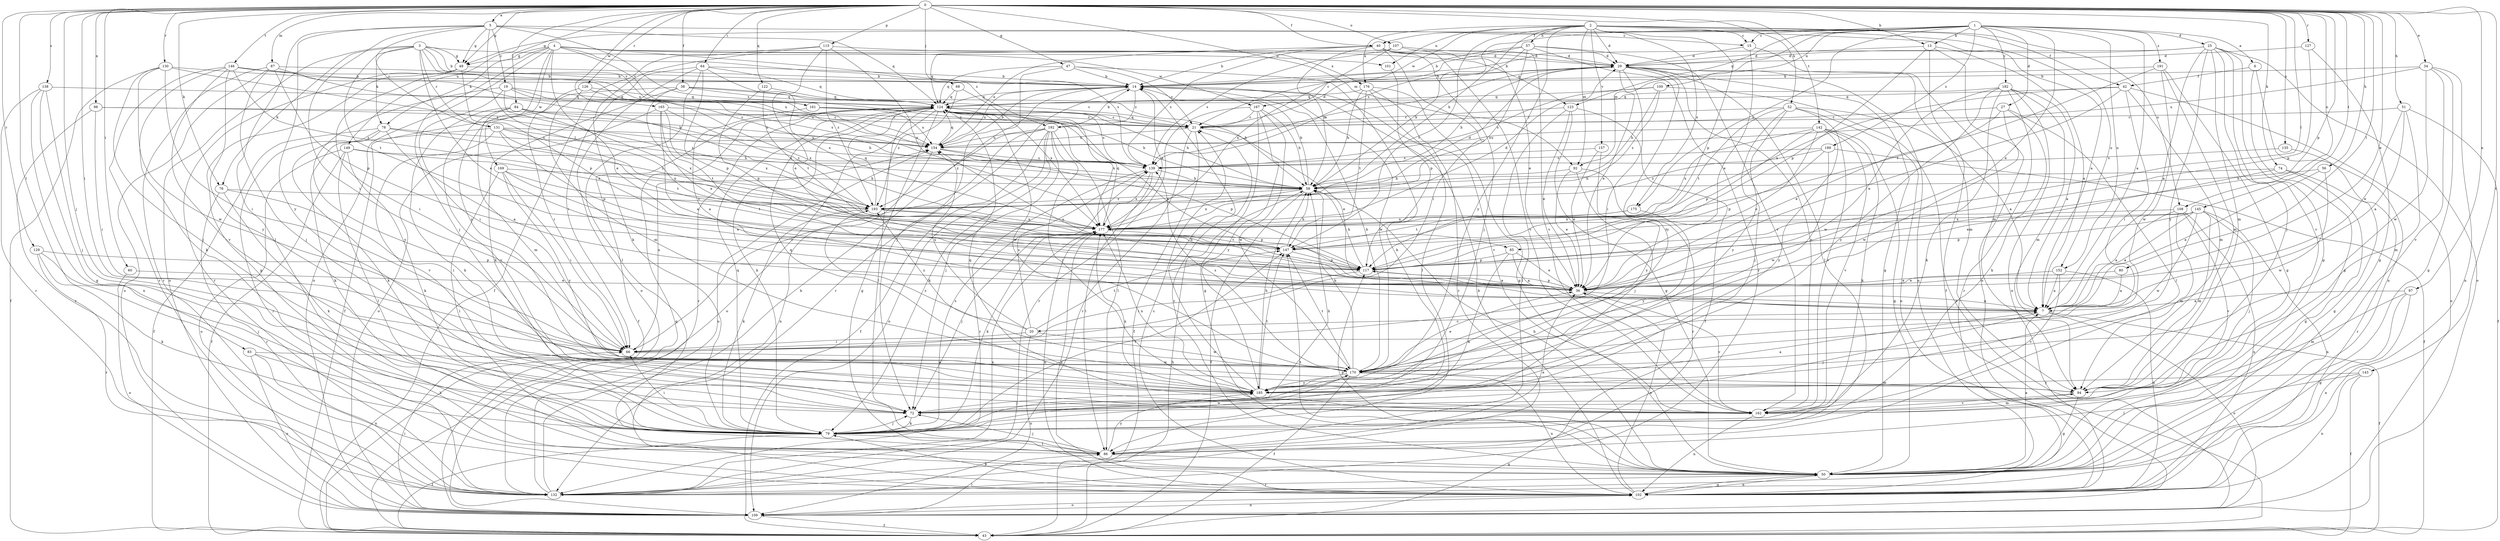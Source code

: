 strict digraph  {
0;
1;
2;
3;
4;
5;
6;
7;
13;
14;
15;
19;
20;
21;
25;
27;
29;
34;
36;
38;
40;
42;
43;
47;
49;
50;
51;
52;
56;
57;
58;
60;
64;
66;
68;
72;
74;
76;
78;
79;
80;
83;
84;
85;
86;
87;
92;
94;
97;
98;
100;
101;
102;
107;
108;
109;
115;
117;
122;
123;
124;
126;
127;
129;
130;
131;
132;
135;
138;
139;
142;
143;
145;
146;
147;
149;
152;
154;
157;
161;
162;
165;
167;
169;
170;
175;
176;
177;
182;
185;
189;
191;
192;
193;
0 -> 5  [label=a];
0 -> 13  [label=b];
0 -> 34  [label=e];
0 -> 36  [label=e];
0 -> 38  [label=f];
0 -> 40  [label=f];
0 -> 47  [label=g];
0 -> 49  [label=g];
0 -> 51  [label=h];
0 -> 52  [label=h];
0 -> 56  [label=h];
0 -> 60  [label=i];
0 -> 64  [label=i];
0 -> 66  [label=i];
0 -> 68  [label=j];
0 -> 72  [label=j];
0 -> 74  [label=k];
0 -> 76  [label=k];
0 -> 80  [label=l];
0 -> 83  [label=l];
0 -> 84  [label=l];
0 -> 85  [label=l];
0 -> 87  [label=m];
0 -> 92  [label=m];
0 -> 97  [label=n];
0 -> 98  [label=n];
0 -> 107  [label=o];
0 -> 108  [label=o];
0 -> 115  [label=p];
0 -> 117  [label=p];
0 -> 122  [label=q];
0 -> 126  [label=r];
0 -> 127  [label=r];
0 -> 129  [label=r];
0 -> 130  [label=r];
0 -> 135  [label=s];
0 -> 138  [label=s];
0 -> 142  [label=t];
0 -> 143  [label=t];
0 -> 145  [label=t];
0 -> 146  [label=t];
0 -> 149  [label=u];
0 -> 165  [label=w];
1 -> 6  [label=a];
1 -> 7  [label=a];
1 -> 13  [label=b];
1 -> 15  [label=c];
1 -> 25  [label=d];
1 -> 27  [label=d];
1 -> 36  [label=e];
1 -> 40  [label=f];
1 -> 49  [label=g];
1 -> 92  [label=m];
1 -> 100  [label=n];
1 -> 123  [label=q];
1 -> 139  [label=s];
1 -> 152  [label=u];
1 -> 175  [label=x];
1 -> 182  [label=y];
1 -> 189  [label=z];
1 -> 191  [label=z];
2 -> 7  [label=a];
2 -> 15  [label=c];
2 -> 29  [label=d];
2 -> 42  [label=f];
2 -> 57  [label=h];
2 -> 58  [label=h];
2 -> 92  [label=m];
2 -> 101  [label=n];
2 -> 108  [label=o];
2 -> 117  [label=p];
2 -> 147  [label=t];
2 -> 152  [label=u];
2 -> 157  [label=v];
2 -> 167  [label=w];
2 -> 175  [label=x];
2 -> 176  [label=x];
2 -> 185  [label=y];
3 -> 14  [label=b];
3 -> 36  [label=e];
3 -> 49  [label=g];
3 -> 76  [label=k];
3 -> 78  [label=k];
3 -> 101  [label=n];
3 -> 109  [label=o];
3 -> 131  [label=r];
3 -> 147  [label=t];
3 -> 154  [label=u];
3 -> 161  [label=v];
4 -> 36  [label=e];
4 -> 49  [label=g];
4 -> 72  [label=j];
4 -> 78  [label=k];
4 -> 109  [label=o];
4 -> 123  [label=q];
4 -> 139  [label=s];
4 -> 161  [label=v];
4 -> 167  [label=w];
4 -> 169  [label=w];
4 -> 176  [label=x];
4 -> 185  [label=y];
4 -> 192  [label=z];
5 -> 15  [label=c];
5 -> 19  [label=c];
5 -> 49  [label=g];
5 -> 66  [label=i];
5 -> 85  [label=l];
5 -> 86  [label=l];
5 -> 124  [label=q];
5 -> 131  [label=r];
5 -> 139  [label=s];
5 -> 185  [label=y];
6 -> 42  [label=f];
6 -> 50  [label=g];
6 -> 102  [label=n];
7 -> 20  [label=c];
7 -> 43  [label=f];
7 -> 72  [label=j];
7 -> 109  [label=o];
13 -> 7  [label=a];
13 -> 29  [label=d];
13 -> 43  [label=f];
13 -> 109  [label=o];
13 -> 117  [label=p];
14 -> 124  [label=q];
14 -> 132  [label=r];
14 -> 154  [label=u];
14 -> 162  [label=v];
14 -> 170  [label=w];
14 -> 177  [label=x];
14 -> 192  [label=z];
15 -> 29  [label=d];
15 -> 36  [label=e];
15 -> 94  [label=m];
19 -> 66  [label=i];
19 -> 124  [label=q];
19 -> 139  [label=s];
19 -> 154  [label=u];
19 -> 185  [label=y];
19 -> 193  [label=z];
20 -> 66  [label=i];
20 -> 109  [label=o];
20 -> 139  [label=s];
20 -> 147  [label=t];
20 -> 154  [label=u];
20 -> 170  [label=w];
20 -> 193  [label=z];
21 -> 29  [label=d];
21 -> 36  [label=e];
21 -> 43  [label=f];
21 -> 124  [label=q];
21 -> 132  [label=r];
21 -> 154  [label=u];
25 -> 7  [label=a];
25 -> 14  [label=b];
25 -> 29  [label=d];
25 -> 50  [label=g];
25 -> 72  [label=j];
25 -> 94  [label=m];
25 -> 109  [label=o];
25 -> 162  [label=v];
25 -> 185  [label=y];
27 -> 21  [label=c];
27 -> 36  [label=e];
27 -> 79  [label=k];
27 -> 86  [label=l];
27 -> 170  [label=w];
29 -> 14  [label=b];
29 -> 36  [label=e];
29 -> 50  [label=g];
29 -> 58  [label=h];
29 -> 66  [label=i];
29 -> 86  [label=l];
29 -> 94  [label=m];
29 -> 102  [label=n];
29 -> 139  [label=s];
29 -> 162  [label=v];
29 -> 185  [label=y];
34 -> 14  [label=b];
34 -> 50  [label=g];
34 -> 102  [label=n];
34 -> 154  [label=u];
34 -> 162  [label=v];
34 -> 170  [label=w];
36 -> 7  [label=a];
36 -> 117  [label=p];
36 -> 154  [label=u];
36 -> 162  [label=v];
38 -> 21  [label=c];
38 -> 36  [label=e];
38 -> 43  [label=f];
38 -> 58  [label=h];
38 -> 79  [label=k];
38 -> 124  [label=q];
40 -> 14  [label=b];
40 -> 29  [label=d];
40 -> 36  [label=e];
40 -> 58  [label=h];
40 -> 66  [label=i];
40 -> 72  [label=j];
40 -> 139  [label=s];
40 -> 154  [label=u];
40 -> 162  [label=v];
42 -> 36  [label=e];
42 -> 66  [label=i];
42 -> 94  [label=m];
42 -> 109  [label=o];
42 -> 124  [label=q];
42 -> 177  [label=x];
43 -> 58  [label=h];
43 -> 124  [label=q];
47 -> 14  [label=b];
47 -> 21  [label=c];
47 -> 72  [label=j];
47 -> 79  [label=k];
47 -> 124  [label=q];
49 -> 14  [label=b];
49 -> 50  [label=g];
49 -> 66  [label=i];
49 -> 117  [label=p];
49 -> 132  [label=r];
50 -> 7  [label=a];
50 -> 21  [label=c];
50 -> 58  [label=h];
50 -> 102  [label=n];
50 -> 117  [label=p];
50 -> 132  [label=r];
50 -> 147  [label=t];
51 -> 7  [label=a];
51 -> 21  [label=c];
51 -> 36  [label=e];
51 -> 43  [label=f];
51 -> 94  [label=m];
52 -> 7  [label=a];
52 -> 21  [label=c];
52 -> 72  [label=j];
52 -> 102  [label=n];
52 -> 147  [label=t];
52 -> 162  [label=v];
52 -> 185  [label=y];
56 -> 7  [label=a];
56 -> 58  [label=h];
56 -> 170  [label=w];
57 -> 14  [label=b];
57 -> 21  [label=c];
57 -> 29  [label=d];
57 -> 58  [label=h];
57 -> 132  [label=r];
57 -> 162  [label=v];
57 -> 177  [label=x];
58 -> 14  [label=b];
58 -> 43  [label=f];
58 -> 177  [label=x];
58 -> 193  [label=z];
60 -> 36  [label=e];
60 -> 109  [label=o];
64 -> 14  [label=b];
64 -> 66  [label=i];
64 -> 86  [label=l];
64 -> 109  [label=o];
64 -> 117  [label=p];
64 -> 124  [label=q];
64 -> 177  [label=x];
66 -> 154  [label=u];
66 -> 170  [label=w];
68 -> 124  [label=q];
68 -> 177  [label=x];
68 -> 193  [label=z];
72 -> 79  [label=k];
74 -> 36  [label=e];
74 -> 50  [label=g];
74 -> 58  [label=h];
74 -> 132  [label=r];
76 -> 66  [label=i];
76 -> 79  [label=k];
76 -> 132  [label=r];
76 -> 193  [label=z];
78 -> 7  [label=a];
78 -> 43  [label=f];
78 -> 79  [label=k];
78 -> 132  [label=r];
78 -> 154  [label=u];
78 -> 193  [label=z];
79 -> 43  [label=f];
79 -> 58  [label=h];
79 -> 66  [label=i];
79 -> 72  [label=j];
79 -> 86  [label=l];
79 -> 124  [label=q];
79 -> 139  [label=s];
79 -> 147  [label=t];
79 -> 170  [label=w];
80 -> 7  [label=a];
80 -> 36  [label=e];
83 -> 79  [label=k];
83 -> 102  [label=n];
83 -> 109  [label=o];
83 -> 170  [label=w];
84 -> 21  [label=c];
84 -> 58  [label=h];
84 -> 79  [label=k];
84 -> 94  [label=m];
84 -> 162  [label=v];
84 -> 177  [label=x];
85 -> 7  [label=a];
85 -> 36  [label=e];
85 -> 79  [label=k];
85 -> 117  [label=p];
86 -> 36  [label=e];
86 -> 50  [label=g];
86 -> 72  [label=j];
86 -> 185  [label=y];
87 -> 14  [label=b];
87 -> 58  [label=h];
87 -> 72  [label=j];
87 -> 109  [label=o];
87 -> 117  [label=p];
87 -> 132  [label=r];
92 -> 36  [label=e];
92 -> 58  [label=h];
92 -> 72  [label=j];
92 -> 132  [label=r];
94 -> 50  [label=g];
94 -> 162  [label=v];
97 -> 7  [label=a];
97 -> 50  [label=g];
97 -> 94  [label=m];
97 -> 102  [label=n];
98 -> 21  [label=c];
98 -> 66  [label=i];
98 -> 132  [label=r];
98 -> 154  [label=u];
100 -> 58  [label=h];
100 -> 109  [label=o];
100 -> 124  [label=q];
100 -> 139  [label=s];
100 -> 193  [label=z];
101 -> 117  [label=p];
102 -> 14  [label=b];
102 -> 21  [label=c];
102 -> 36  [label=e];
102 -> 50  [label=g];
102 -> 79  [label=k];
102 -> 109  [label=o];
102 -> 177  [label=x];
107 -> 29  [label=d];
107 -> 124  [label=q];
107 -> 139  [label=s];
107 -> 162  [label=v];
107 -> 177  [label=x];
108 -> 7  [label=a];
108 -> 94  [label=m];
108 -> 102  [label=n];
108 -> 162  [label=v];
108 -> 177  [label=x];
109 -> 43  [label=f];
109 -> 66  [label=i];
109 -> 86  [label=l];
109 -> 102  [label=n];
115 -> 29  [label=d];
115 -> 36  [label=e];
115 -> 43  [label=f];
115 -> 79  [label=k];
115 -> 177  [label=x];
115 -> 193  [label=z];
117 -> 36  [label=e];
117 -> 58  [label=h];
117 -> 66  [label=i];
122 -> 117  [label=p];
122 -> 124  [label=q];
122 -> 147  [label=t];
123 -> 21  [label=c];
123 -> 36  [label=e];
123 -> 43  [label=f];
123 -> 50  [label=g];
123 -> 86  [label=l];
124 -> 21  [label=c];
124 -> 36  [label=e];
124 -> 43  [label=f];
124 -> 50  [label=g];
124 -> 58  [label=h];
124 -> 79  [label=k];
124 -> 86  [label=l];
124 -> 109  [label=o];
124 -> 132  [label=r];
124 -> 139  [label=s];
124 -> 170  [label=w];
124 -> 177  [label=x];
126 -> 66  [label=i];
126 -> 94  [label=m];
126 -> 124  [label=q];
126 -> 177  [label=x];
127 -> 29  [label=d];
127 -> 50  [label=g];
127 -> 117  [label=p];
129 -> 72  [label=j];
129 -> 79  [label=k];
129 -> 117  [label=p];
129 -> 132  [label=r];
130 -> 14  [label=b];
130 -> 43  [label=f];
130 -> 66  [label=i];
130 -> 72  [label=j];
130 -> 139  [label=s];
130 -> 170  [label=w];
131 -> 58  [label=h];
131 -> 79  [label=k];
131 -> 117  [label=p];
131 -> 147  [label=t];
131 -> 154  [label=u];
131 -> 162  [label=v];
131 -> 177  [label=x];
132 -> 14  [label=b];
132 -> 154  [label=u];
132 -> 177  [label=x];
135 -> 50  [label=g];
135 -> 139  [label=s];
138 -> 50  [label=g];
138 -> 72  [label=j];
138 -> 102  [label=n];
138 -> 124  [label=q];
138 -> 132  [label=r];
139 -> 58  [label=h];
139 -> 86  [label=l];
139 -> 132  [label=r];
139 -> 177  [label=x];
142 -> 36  [label=e];
142 -> 50  [label=g];
142 -> 79  [label=k];
142 -> 117  [label=p];
142 -> 154  [label=u];
142 -> 162  [label=v];
142 -> 177  [label=x];
142 -> 185  [label=y];
143 -> 43  [label=f];
143 -> 86  [label=l];
143 -> 102  [label=n];
143 -> 185  [label=y];
145 -> 7  [label=a];
145 -> 72  [label=j];
145 -> 94  [label=m];
145 -> 102  [label=n];
145 -> 117  [label=p];
145 -> 147  [label=t];
145 -> 170  [label=w];
145 -> 177  [label=x];
146 -> 14  [label=b];
146 -> 79  [label=k];
146 -> 132  [label=r];
146 -> 139  [label=s];
146 -> 154  [label=u];
146 -> 162  [label=v];
146 -> 185  [label=y];
146 -> 193  [label=z];
147 -> 58  [label=h];
147 -> 117  [label=p];
149 -> 43  [label=f];
149 -> 79  [label=k];
149 -> 86  [label=l];
149 -> 109  [label=o];
149 -> 139  [label=s];
149 -> 193  [label=z];
152 -> 7  [label=a];
152 -> 36  [label=e];
152 -> 102  [label=n];
152 -> 162  [label=v];
154 -> 14  [label=b];
154 -> 102  [label=n];
154 -> 117  [label=p];
154 -> 124  [label=q];
154 -> 139  [label=s];
157 -> 36  [label=e];
157 -> 139  [label=s];
157 -> 185  [label=y];
161 -> 7  [label=a];
161 -> 21  [label=c];
161 -> 58  [label=h];
161 -> 154  [label=u];
162 -> 94  [label=m];
162 -> 102  [label=n];
162 -> 124  [label=q];
162 -> 177  [label=x];
165 -> 7  [label=a];
165 -> 21  [label=c];
165 -> 109  [label=o];
165 -> 147  [label=t];
165 -> 177  [label=x];
165 -> 193  [label=z];
167 -> 21  [label=c];
167 -> 50  [label=g];
167 -> 58  [label=h];
167 -> 132  [label=r];
167 -> 170  [label=w];
167 -> 185  [label=y];
169 -> 36  [label=e];
169 -> 58  [label=h];
169 -> 66  [label=i];
169 -> 86  [label=l];
169 -> 147  [label=t];
169 -> 185  [label=y];
170 -> 14  [label=b];
170 -> 36  [label=e];
170 -> 43  [label=f];
170 -> 58  [label=h];
170 -> 94  [label=m];
170 -> 102  [label=n];
170 -> 139  [label=s];
170 -> 147  [label=t];
170 -> 185  [label=y];
170 -> 193  [label=z];
175 -> 147  [label=t];
175 -> 177  [label=x];
175 -> 185  [label=y];
176 -> 50  [label=g];
176 -> 58  [label=h];
176 -> 86  [label=l];
176 -> 124  [label=q];
176 -> 132  [label=r];
176 -> 147  [label=t];
177 -> 29  [label=d];
177 -> 72  [label=j];
177 -> 79  [label=k];
177 -> 102  [label=n];
177 -> 124  [label=q];
177 -> 147  [label=t];
182 -> 7  [label=a];
182 -> 79  [label=k];
182 -> 94  [label=m];
182 -> 102  [label=n];
182 -> 124  [label=q];
182 -> 132  [label=r];
182 -> 170  [label=w];
182 -> 185  [label=y];
185 -> 7  [label=a];
185 -> 14  [label=b];
185 -> 58  [label=h];
185 -> 72  [label=j];
185 -> 124  [label=q];
185 -> 147  [label=t];
185 -> 177  [label=x];
189 -> 43  [label=f];
189 -> 117  [label=p];
189 -> 139  [label=s];
189 -> 170  [label=w];
189 -> 193  [label=z];
191 -> 14  [label=b];
191 -> 50  [label=g];
191 -> 94  [label=m];
191 -> 147  [label=t];
191 -> 170  [label=w];
192 -> 14  [label=b];
192 -> 43  [label=f];
192 -> 66  [label=i];
192 -> 72  [label=j];
192 -> 79  [label=k];
192 -> 86  [label=l];
192 -> 109  [label=o];
192 -> 154  [label=u];
192 -> 185  [label=y];
192 -> 193  [label=z];
193 -> 29  [label=d];
193 -> 79  [label=k];
193 -> 117  [label=p];
193 -> 124  [label=q];
193 -> 177  [label=x];
}
